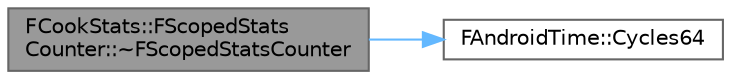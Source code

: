 digraph "FCookStats::FScopedStatsCounter::~FScopedStatsCounter"
{
 // INTERACTIVE_SVG=YES
 // LATEX_PDF_SIZE
  bgcolor="transparent";
  edge [fontname=Helvetica,fontsize=10,labelfontname=Helvetica,labelfontsize=10];
  node [fontname=Helvetica,fontsize=10,shape=box,height=0.2,width=0.4];
  rankdir="LR";
  Node1 [id="Node000001",label="FCookStats::FScopedStats\lCounter::~FScopedStatsCounter",height=0.2,width=0.4,color="gray40", fillcolor="grey60", style="filled", fontcolor="black",tooltip="Stop the timer and flushes the stats to the underlying stats object."];
  Node1 -> Node2 [id="edge1_Node000001_Node000002",color="steelblue1",style="solid",tooltip=" "];
  Node2 [id="Node000002",label="FAndroidTime::Cycles64",height=0.2,width=0.4,color="grey40", fillcolor="white", style="filled",URL="$d1/d27/structFAndroidTime.html#a52c1caad682b817ebe4c7272a900cee5",tooltip=" "];
}
